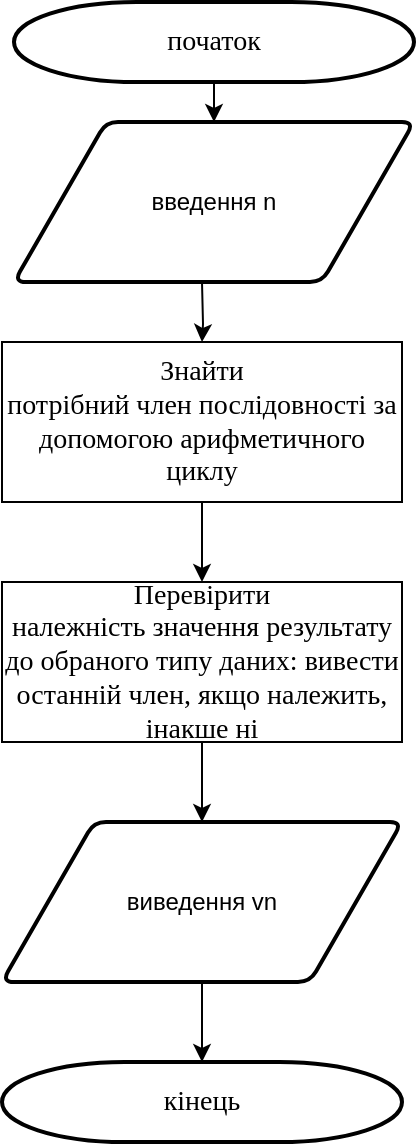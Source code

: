 <mxfile version="13.9.9" type="device"><diagram id="27BdkfV2sYTNpkGmJfxy" name="Страница 1"><mxGraphModel dx="852" dy="494" grid="1" gridSize="10" guides="1" tooltips="1" connect="1" arrows="1" fold="1" page="1" pageScale="1" pageWidth="827" pageHeight="1169" math="0" shadow="0"><root><mxCell id="0"/><mxCell id="1" parent="0"/><mxCell id="Mv9jwTf3L1TGSL6zz4nl-3" style="edgeStyle=orthogonalEdgeStyle;rounded=0;orthogonalLoop=1;jettySize=auto;html=1;exitX=0.5;exitY=1;exitDx=0;exitDy=0;exitPerimeter=0;entryX=0.5;entryY=0;entryDx=0;entryDy=0;" parent="1" source="Mv9jwTf3L1TGSL6zz4nl-1" target="Mv9jwTf3L1TGSL6zz4nl-2" edge="1"><mxGeometry relative="1" as="geometry"/></mxCell><mxCell id="Mv9jwTf3L1TGSL6zz4nl-1" value="&lt;font face=&quot;Times New Roman&quot; style=&quot;font-size: 14px&quot;&gt;початок&lt;/font&gt;" style="strokeWidth=2;html=1;shape=mxgraph.flowchart.terminator;whiteSpace=wrap;" parent="1" vertex="1"><mxGeometry x="320" y="40" width="200" height="40" as="geometry"/></mxCell><mxCell id="Mv9jwTf3L1TGSL6zz4nl-2" value="введення n" style="shape=parallelogram;html=1;strokeWidth=2;perimeter=parallelogramPerimeter;whiteSpace=wrap;rounded=1;arcSize=12;size=0.23;" parent="1" vertex="1"><mxGeometry x="320" y="100" width="200" height="80" as="geometry"/></mxCell><mxCell id="Mv9jwTf3L1TGSL6zz4nl-7" value="" style="edgeStyle=orthogonalEdgeStyle;rounded=0;orthogonalLoop=1;jettySize=auto;html=1;" parent="1" target="Mv9jwTf3L1TGSL6zz4nl-6" edge="1"><mxGeometry relative="1" as="geometry"><mxPoint x="414" y="180" as="sourcePoint"/></mxGeometry></mxCell><mxCell id="Mv9jwTf3L1TGSL6zz4nl-9" value="" style="edgeStyle=orthogonalEdgeStyle;rounded=0;orthogonalLoop=1;jettySize=auto;html=1;" parent="1" source="Mv9jwTf3L1TGSL6zz4nl-6" target="Mv9jwTf3L1TGSL6zz4nl-8" edge="1"><mxGeometry relative="1" as="geometry"/></mxCell><mxCell id="Mv9jwTf3L1TGSL6zz4nl-6" value="&lt;span style=&quot;font-family: &amp;#34;times new roman&amp;#34; , serif&quot;&gt;&lt;font style=&quot;font-size: 14px&quot;&gt;Знайти&lt;br/&gt;потрібний член послідовності за допомогою арифметичного циклу&lt;/font&gt;&lt;/span&gt;" style="rounded=0;whiteSpace=wrap;html=1;" parent="1" vertex="1"><mxGeometry x="314" y="210" width="200" height="80" as="geometry"/></mxCell><mxCell id="Mv9jwTf3L1TGSL6zz4nl-11" value="" style="edgeStyle=orthogonalEdgeStyle;rounded=0;orthogonalLoop=1;jettySize=auto;html=1;" parent="1" source="Mv9jwTf3L1TGSL6zz4nl-8" target="Mv9jwTf3L1TGSL6zz4nl-10" edge="1"><mxGeometry relative="1" as="geometry"/></mxCell><mxCell id="Mv9jwTf3L1TGSL6zz4nl-8" value="&lt;span style=&quot;font-family: &amp;#34;times new roman&amp;#34; , serif&quot;&gt;&lt;font style=&quot;font-size: 14px&quot;&gt;Перевірити&lt;br&gt;належність значення результату до обраного типу даних: вивести останній член, якщо належить, інакше ні&lt;/font&gt;&lt;/span&gt;" style="rounded=0;whiteSpace=wrap;html=1;" parent="1" vertex="1"><mxGeometry x="314" y="330" width="200" height="80" as="geometry"/></mxCell><mxCell id="Mv9jwTf3L1TGSL6zz4nl-13" value="" style="edgeStyle=orthogonalEdgeStyle;rounded=0;orthogonalLoop=1;jettySize=auto;html=1;" parent="1" source="Mv9jwTf3L1TGSL6zz4nl-10" target="Mv9jwTf3L1TGSL6zz4nl-12" edge="1"><mxGeometry relative="1" as="geometry"/></mxCell><mxCell id="Mv9jwTf3L1TGSL6zz4nl-10" value="виведення vn" style="shape=parallelogram;html=1;strokeWidth=2;perimeter=parallelogramPerimeter;whiteSpace=wrap;rounded=1;arcSize=12;size=0.23;" parent="1" vertex="1"><mxGeometry x="314" y="450" width="200" height="80" as="geometry"/></mxCell><mxCell id="Mv9jwTf3L1TGSL6zz4nl-12" value="&lt;font face=&quot;Times New Roman&quot; style=&quot;font-size: 14px&quot;&gt;кінець&lt;/font&gt;" style="strokeWidth=2;html=1;shape=mxgraph.flowchart.terminator;whiteSpace=wrap;" parent="1" vertex="1"><mxGeometry x="314" y="570" width="200" height="40" as="geometry"/></mxCell></root></mxGraphModel></diagram></mxfile>